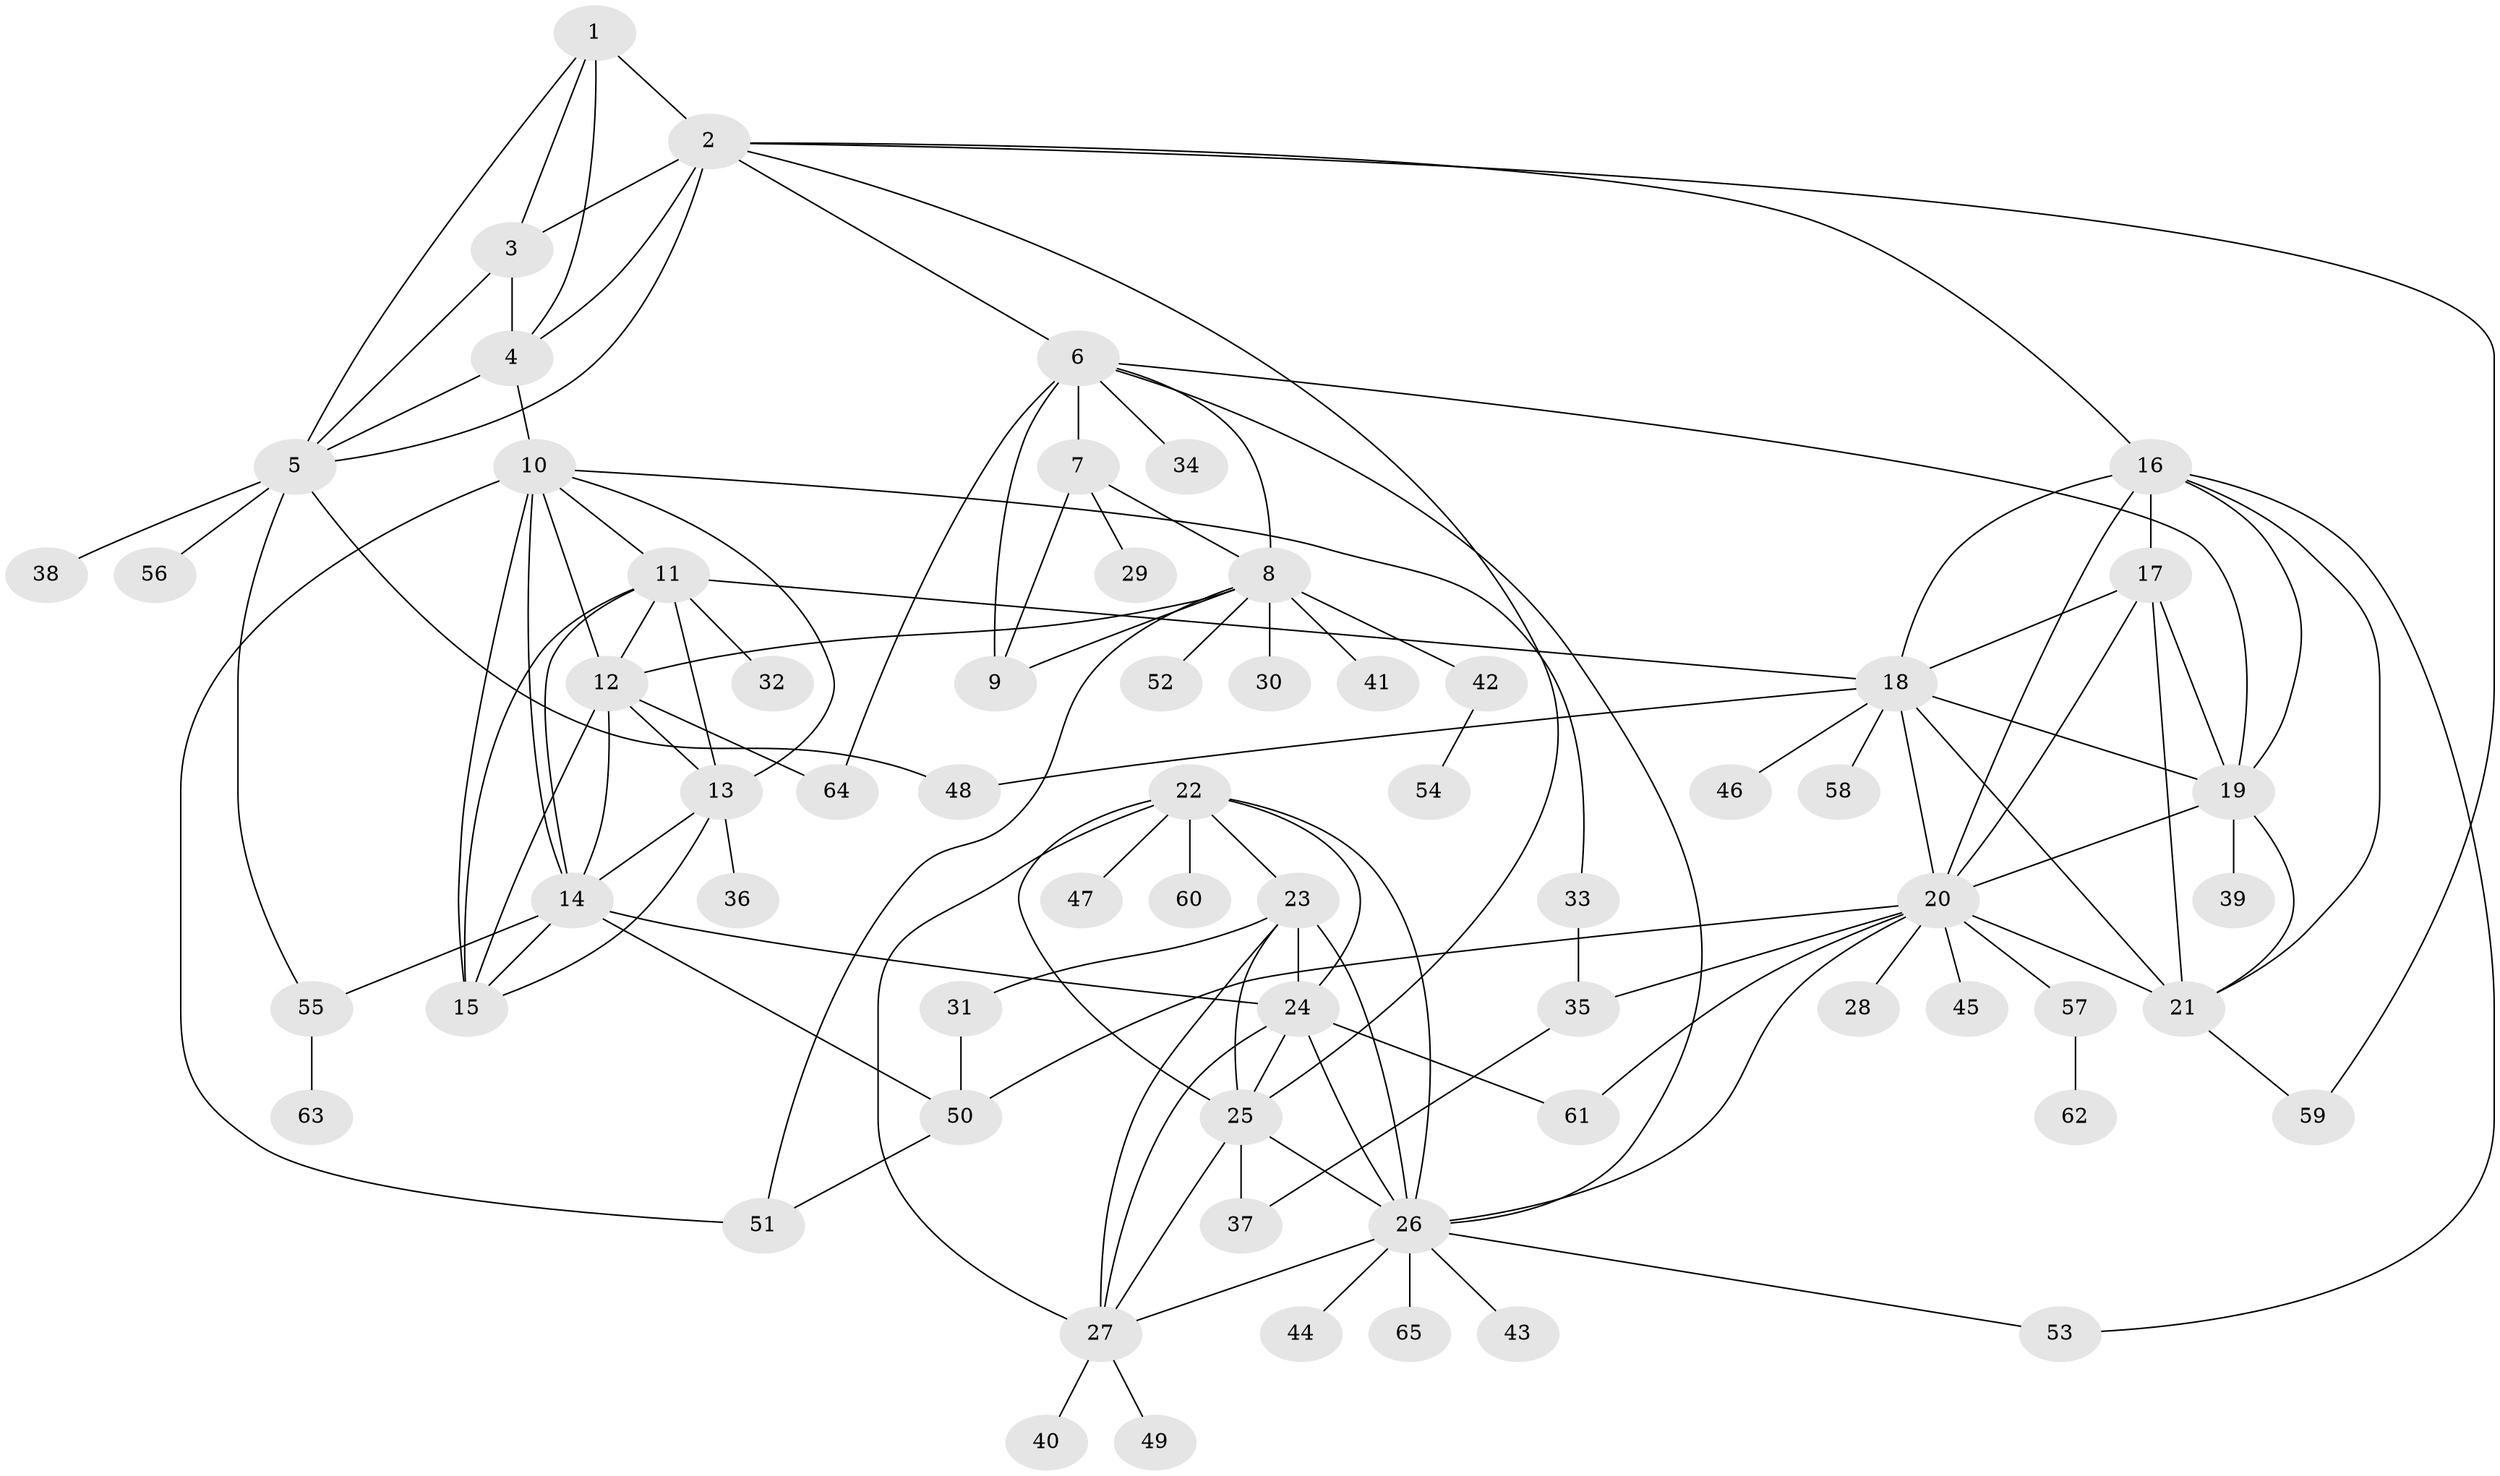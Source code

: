 // original degree distribution, {6: 0.038461538461538464, 10: 0.03076923076923077, 8: 0.06153846153846154, 5: 0.007692307692307693, 12: 0.023076923076923078, 7: 0.023076923076923078, 9: 0.03076923076923077, 13: 0.007692307692307693, 11: 0.007692307692307693, 1: 0.5461538461538461, 2: 0.16923076923076924, 4: 0.015384615384615385, 3: 0.038461538461538464}
// Generated by graph-tools (version 1.1) at 2025/37/03/09/25 02:37:40]
// undirected, 65 vertices, 121 edges
graph export_dot {
graph [start="1"]
  node [color=gray90,style=filled];
  1;
  2;
  3;
  4;
  5;
  6;
  7;
  8;
  9;
  10;
  11;
  12;
  13;
  14;
  15;
  16;
  17;
  18;
  19;
  20;
  21;
  22;
  23;
  24;
  25;
  26;
  27;
  28;
  29;
  30;
  31;
  32;
  33;
  34;
  35;
  36;
  37;
  38;
  39;
  40;
  41;
  42;
  43;
  44;
  45;
  46;
  47;
  48;
  49;
  50;
  51;
  52;
  53;
  54;
  55;
  56;
  57;
  58;
  59;
  60;
  61;
  62;
  63;
  64;
  65;
  1 -- 2 [weight=1.0];
  1 -- 3 [weight=1.0];
  1 -- 4 [weight=2.0];
  1 -- 5 [weight=1.0];
  2 -- 3 [weight=1.0];
  2 -- 4 [weight=2.0];
  2 -- 5 [weight=1.0];
  2 -- 6 [weight=1.0];
  2 -- 16 [weight=1.0];
  2 -- 25 [weight=1.0];
  2 -- 59 [weight=1.0];
  3 -- 4 [weight=4.0];
  3 -- 5 [weight=1.0];
  4 -- 5 [weight=2.0];
  4 -- 10 [weight=1.0];
  5 -- 38 [weight=3.0];
  5 -- 48 [weight=1.0];
  5 -- 55 [weight=1.0];
  5 -- 56 [weight=1.0];
  6 -- 7 [weight=3.0];
  6 -- 8 [weight=3.0];
  6 -- 9 [weight=6.0];
  6 -- 19 [weight=1.0];
  6 -- 26 [weight=1.0];
  6 -- 34 [weight=1.0];
  6 -- 64 [weight=1.0];
  7 -- 8 [weight=1.0];
  7 -- 9 [weight=1.0];
  7 -- 29 [weight=1.0];
  8 -- 9 [weight=1.0];
  8 -- 12 [weight=1.0];
  8 -- 30 [weight=1.0];
  8 -- 41 [weight=1.0];
  8 -- 42 [weight=1.0];
  8 -- 51 [weight=1.0];
  8 -- 52 [weight=1.0];
  10 -- 11 [weight=1.0];
  10 -- 12 [weight=1.0];
  10 -- 13 [weight=1.0];
  10 -- 14 [weight=1.0];
  10 -- 15 [weight=1.0];
  10 -- 33 [weight=1.0];
  10 -- 51 [weight=1.0];
  11 -- 12 [weight=1.0];
  11 -- 13 [weight=1.0];
  11 -- 14 [weight=1.0];
  11 -- 15 [weight=1.0];
  11 -- 18 [weight=1.0];
  11 -- 32 [weight=2.0];
  12 -- 13 [weight=1.0];
  12 -- 14 [weight=1.0];
  12 -- 15 [weight=3.0];
  12 -- 64 [weight=1.0];
  13 -- 14 [weight=1.0];
  13 -- 15 [weight=1.0];
  13 -- 36 [weight=2.0];
  14 -- 15 [weight=1.0];
  14 -- 24 [weight=1.0];
  14 -- 50 [weight=2.0];
  14 -- 55 [weight=1.0];
  16 -- 17 [weight=1.0];
  16 -- 18 [weight=1.0];
  16 -- 19 [weight=1.0];
  16 -- 20 [weight=1.0];
  16 -- 21 [weight=1.0];
  16 -- 53 [weight=1.0];
  17 -- 18 [weight=1.0];
  17 -- 19 [weight=1.0];
  17 -- 20 [weight=1.0];
  17 -- 21 [weight=5.0];
  18 -- 19 [weight=1.0];
  18 -- 20 [weight=1.0];
  18 -- 21 [weight=1.0];
  18 -- 46 [weight=1.0];
  18 -- 48 [weight=1.0];
  18 -- 58 [weight=1.0];
  19 -- 20 [weight=1.0];
  19 -- 21 [weight=1.0];
  19 -- 39 [weight=1.0];
  20 -- 21 [weight=1.0];
  20 -- 26 [weight=1.0];
  20 -- 28 [weight=1.0];
  20 -- 35 [weight=1.0];
  20 -- 45 [weight=1.0];
  20 -- 50 [weight=1.0];
  20 -- 57 [weight=1.0];
  20 -- 61 [weight=1.0];
  21 -- 59 [weight=1.0];
  22 -- 23 [weight=1.0];
  22 -- 24 [weight=1.0];
  22 -- 25 [weight=1.0];
  22 -- 26 [weight=1.0];
  22 -- 27 [weight=1.0];
  22 -- 47 [weight=1.0];
  22 -- 60 [weight=1.0];
  23 -- 24 [weight=3.0];
  23 -- 25 [weight=1.0];
  23 -- 26 [weight=1.0];
  23 -- 27 [weight=1.0];
  23 -- 31 [weight=1.0];
  24 -- 25 [weight=1.0];
  24 -- 26 [weight=1.0];
  24 -- 27 [weight=1.0];
  24 -- 61 [weight=1.0];
  25 -- 26 [weight=1.0];
  25 -- 27 [weight=1.0];
  25 -- 37 [weight=4.0];
  26 -- 27 [weight=1.0];
  26 -- 43 [weight=1.0];
  26 -- 44 [weight=1.0];
  26 -- 53 [weight=1.0];
  26 -- 65 [weight=1.0];
  27 -- 40 [weight=1.0];
  27 -- 49 [weight=1.0];
  31 -- 50 [weight=1.0];
  33 -- 35 [weight=2.0];
  35 -- 37 [weight=1.0];
  42 -- 54 [weight=1.0];
  50 -- 51 [weight=1.0];
  55 -- 63 [weight=1.0];
  57 -- 62 [weight=1.0];
}
